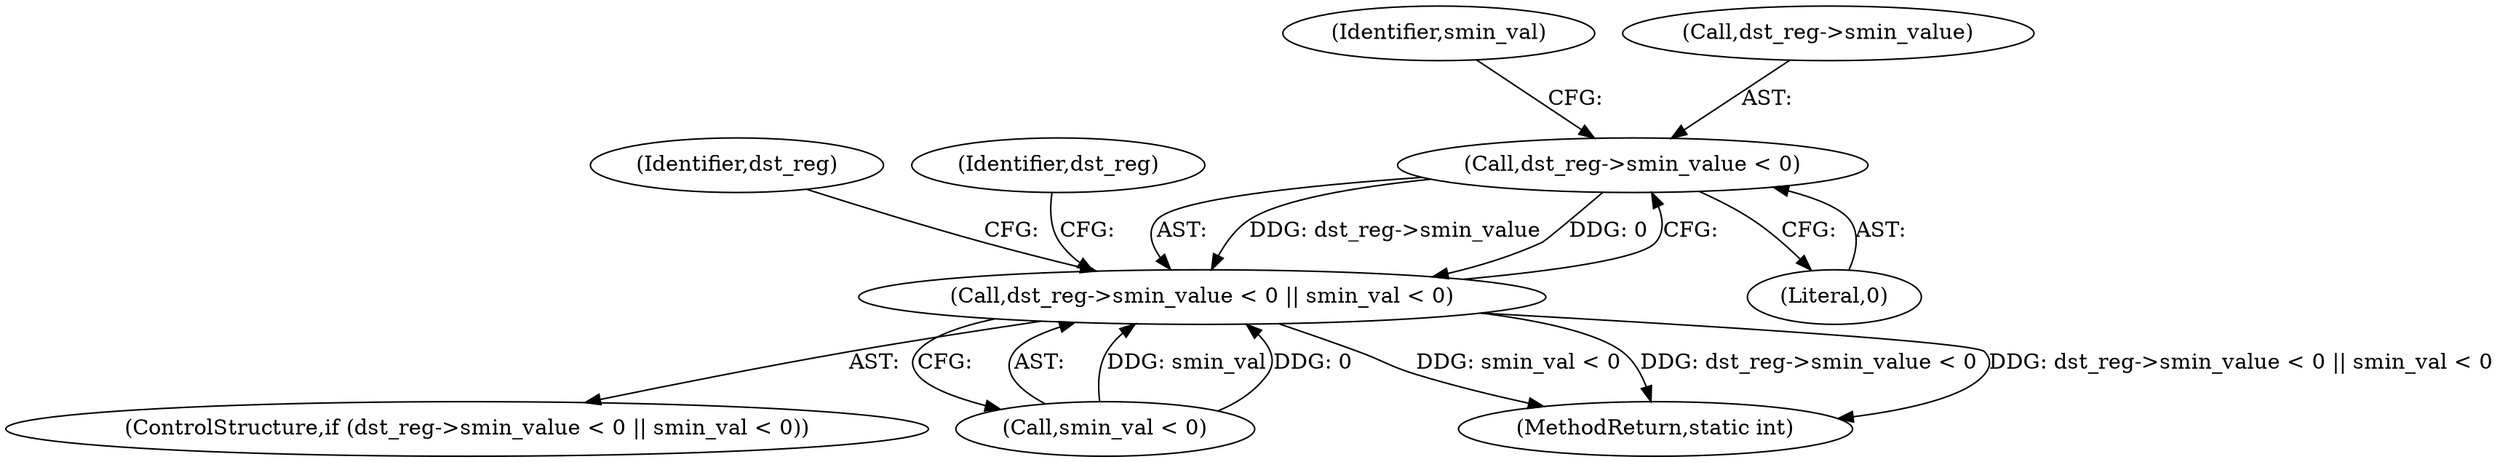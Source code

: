 digraph "0_linux_d3bd7413e0ca40b60cf60d4003246d067cafdeda@pointer" {
"1000692" [label="(Call,dst_reg->smin_value < 0)"];
"1000691" [label="(Call,dst_reg->smin_value < 0 || smin_val < 0)"];
"1000690" [label="(ControlStructure,if (dst_reg->smin_value < 0 || smin_val < 0))"];
"1000697" [label="(Call,smin_val < 0)"];
"1000903" [label="(MethodReturn,static int)"];
"1000698" [label="(Identifier,smin_val)"];
"1000696" [label="(Literal,0)"];
"1000691" [label="(Call,dst_reg->smin_value < 0 || smin_val < 0)"];
"1000693" [label="(Call,dst_reg->smin_value)"];
"1000703" [label="(Identifier,dst_reg)"];
"1000692" [label="(Call,dst_reg->smin_value < 0)"];
"1000715" [label="(Identifier,dst_reg)"];
"1000692" -> "1000691"  [label="AST: "];
"1000692" -> "1000696"  [label="CFG: "];
"1000693" -> "1000692"  [label="AST: "];
"1000696" -> "1000692"  [label="AST: "];
"1000698" -> "1000692"  [label="CFG: "];
"1000691" -> "1000692"  [label="CFG: "];
"1000692" -> "1000691"  [label="DDG: dst_reg->smin_value"];
"1000692" -> "1000691"  [label="DDG: 0"];
"1000691" -> "1000690"  [label="AST: "];
"1000691" -> "1000697"  [label="CFG: "];
"1000697" -> "1000691"  [label="AST: "];
"1000703" -> "1000691"  [label="CFG: "];
"1000715" -> "1000691"  [label="CFG: "];
"1000691" -> "1000903"  [label="DDG: smin_val < 0"];
"1000691" -> "1000903"  [label="DDG: dst_reg->smin_value < 0"];
"1000691" -> "1000903"  [label="DDG: dst_reg->smin_value < 0 || smin_val < 0"];
"1000697" -> "1000691"  [label="DDG: smin_val"];
"1000697" -> "1000691"  [label="DDG: 0"];
}
